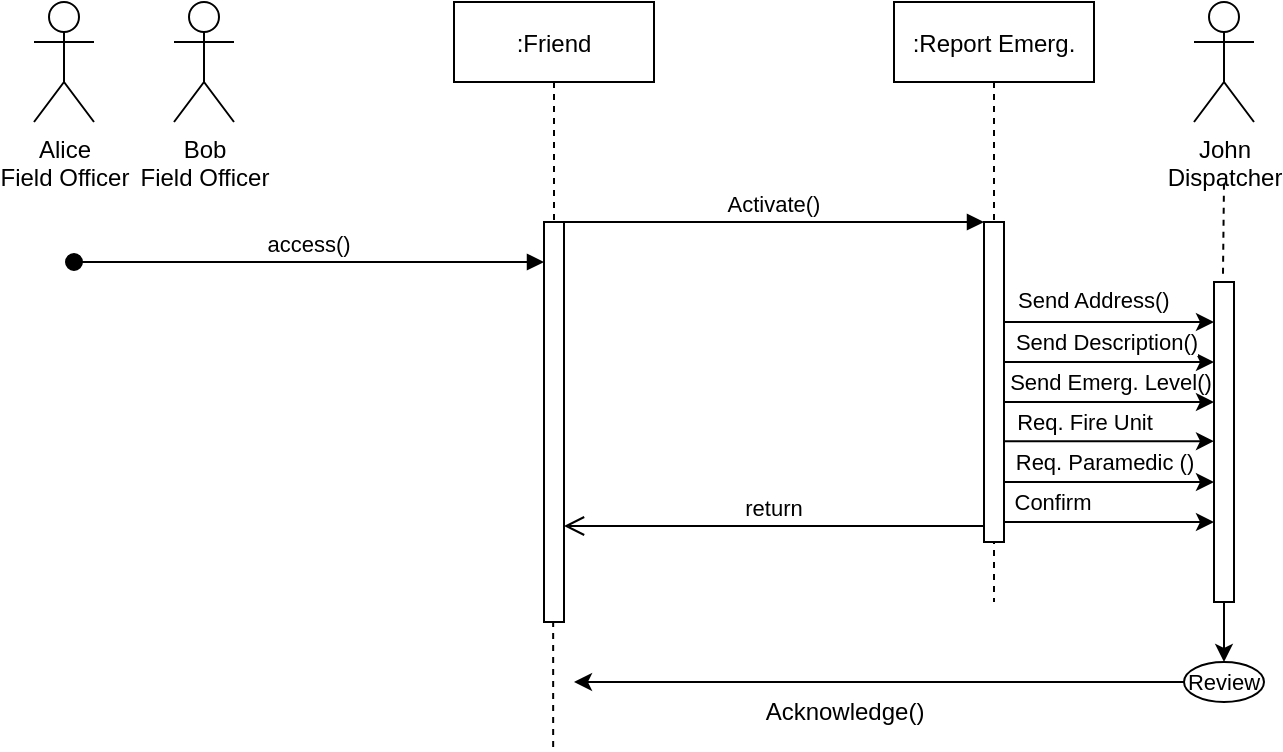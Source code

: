 <mxfile version="15.1.4" type="github">
  <diagram id="kgpKYQtTHZ0yAKxKKP6v" name="Page-1">
    <mxGraphModel dx="946" dy="534" grid="1" gridSize="10" guides="1" tooltips="1" connect="1" arrows="1" fold="1" page="1" pageScale="1" pageWidth="850" pageHeight="1100" math="0" shadow="0">
      <root>
        <mxCell id="0" />
        <mxCell id="1" parent="0" />
        <mxCell id="3nuBFxr9cyL0pnOWT2aG-1" value=":Friend" style="shape=umlLifeline;perimeter=lifelinePerimeter;container=1;collapsible=0;recursiveResize=0;rounded=0;shadow=0;strokeWidth=1;" parent="1" vertex="1">
          <mxGeometry x="310" y="70" width="100" height="310" as="geometry" />
        </mxCell>
        <mxCell id="3nuBFxr9cyL0pnOWT2aG-2" value="" style="points=[];perimeter=orthogonalPerimeter;rounded=0;shadow=0;strokeWidth=1;" parent="3nuBFxr9cyL0pnOWT2aG-1" vertex="1">
          <mxGeometry x="45" y="110" width="10" height="200" as="geometry" />
        </mxCell>
        <mxCell id="3nuBFxr9cyL0pnOWT2aG-3" value="access()" style="verticalAlign=bottom;startArrow=oval;endArrow=block;startSize=8;shadow=0;strokeWidth=1;" parent="3nuBFxr9cyL0pnOWT2aG-1" target="3nuBFxr9cyL0pnOWT2aG-2" edge="1">
          <mxGeometry relative="1" as="geometry">
            <mxPoint x="-190" y="130" as="sourcePoint" />
          </mxGeometry>
        </mxCell>
        <mxCell id="3nuBFxr9cyL0pnOWT2aG-5" value=":Report Emerg." style="shape=umlLifeline;perimeter=lifelinePerimeter;container=1;collapsible=0;recursiveResize=0;rounded=0;shadow=0;strokeWidth=1;" parent="1" vertex="1">
          <mxGeometry x="530" y="70" width="100" height="300" as="geometry" />
        </mxCell>
        <mxCell id="3nuBFxr9cyL0pnOWT2aG-6" value="" style="points=[];perimeter=orthogonalPerimeter;rounded=0;shadow=0;strokeWidth=1;" parent="3nuBFxr9cyL0pnOWT2aG-5" vertex="1">
          <mxGeometry x="45" y="110" width="10" height="160" as="geometry" />
        </mxCell>
        <mxCell id="3nuBFxr9cyL0pnOWT2aG-7" value="return" style="verticalAlign=bottom;endArrow=open;endSize=8;exitX=0;exitY=0.95;shadow=0;strokeWidth=1;" parent="1" source="3nuBFxr9cyL0pnOWT2aG-6" target="3nuBFxr9cyL0pnOWT2aG-2" edge="1">
          <mxGeometry relative="1" as="geometry">
            <mxPoint x="630" y="226" as="targetPoint" />
          </mxGeometry>
        </mxCell>
        <mxCell id="3nuBFxr9cyL0pnOWT2aG-8" value="Activate()" style="verticalAlign=bottom;endArrow=block;entryX=0;entryY=0;shadow=0;strokeWidth=1;" parent="1" source="3nuBFxr9cyL0pnOWT2aG-2" target="3nuBFxr9cyL0pnOWT2aG-6" edge="1">
          <mxGeometry relative="1" as="geometry">
            <mxPoint x="630" y="150" as="sourcePoint" />
          </mxGeometry>
        </mxCell>
        <mxCell id="0zfhSqMlAeVRX38XhU8a-1" value="Alice&lt;br&gt;Field Officer" style="shape=umlActor;verticalLabelPosition=bottom;verticalAlign=top;html=1;outlineConnect=0;" vertex="1" parent="1">
          <mxGeometry x="100" y="70" width="30" height="60" as="geometry" />
        </mxCell>
        <mxCell id="0zfhSqMlAeVRX38XhU8a-2" value="Bob&lt;br&gt;Field Officer" style="shape=umlActor;verticalLabelPosition=bottom;verticalAlign=top;html=1;outlineConnect=0;" vertex="1" parent="1">
          <mxGeometry x="170" y="70" width="30" height="60" as="geometry" />
        </mxCell>
        <mxCell id="0zfhSqMlAeVRX38XhU8a-6" value="John&lt;br&gt;Dispatcher" style="shape=umlActor;verticalLabelPosition=bottom;verticalAlign=top;html=1;outlineConnect=0;" vertex="1" parent="1">
          <mxGeometry x="680" y="70" width="30" height="60" as="geometry" />
        </mxCell>
        <mxCell id="0zfhSqMlAeVRX38XhU8a-28" value="" style="edgeStyle=orthogonalEdgeStyle;rounded=0;orthogonalLoop=1;jettySize=auto;html=1;startArrow=none;startFill=0;strokeColor=#000000;" edge="1" parent="1" source="0zfhSqMlAeVRX38XhU8a-8" target="0zfhSqMlAeVRX38XhU8a-27">
          <mxGeometry relative="1" as="geometry" />
        </mxCell>
        <mxCell id="0zfhSqMlAeVRX38XhU8a-8" value="" style="points=[];perimeter=orthogonalPerimeter;rounded=0;shadow=0;strokeWidth=1;" vertex="1" parent="1">
          <mxGeometry x="690" y="210" width="10" height="160" as="geometry" />
        </mxCell>
        <mxCell id="0zfhSqMlAeVRX38XhU8a-11" value="" style="endArrow=none;dashed=1;html=1;exitX=0.45;exitY=-0.026;exitDx=0;exitDy=0;exitPerimeter=0;" edge="1" parent="1" source="0zfhSqMlAeVRX38XhU8a-8">
          <mxGeometry width="50" height="50" relative="1" as="geometry">
            <mxPoint x="695" y="200" as="sourcePoint" />
            <mxPoint x="695" y="160" as="targetPoint" />
          </mxGeometry>
        </mxCell>
        <mxCell id="0zfhSqMlAeVRX38XhU8a-13" value="" style="edgeStyle=orthogonalEdgeStyle;rounded=0;orthogonalLoop=1;jettySize=auto;html=1;startArrow=none;startFill=0;" edge="1" parent="1" source="3nuBFxr9cyL0pnOWT2aG-6" target="0zfhSqMlAeVRX38XhU8a-8">
          <mxGeometry relative="1" as="geometry">
            <Array as="points">
              <mxPoint x="670" y="250" />
              <mxPoint x="670" y="250" />
            </Array>
          </mxGeometry>
        </mxCell>
        <mxCell id="0zfhSqMlAeVRX38XhU8a-22" value="Send Description()" style="edgeLabel;html=1;align=center;verticalAlign=middle;resizable=0;points=[];" vertex="1" connectable="0" parent="0zfhSqMlAeVRX38XhU8a-13">
          <mxGeometry x="0.578" y="-1" relative="1" as="geometry">
            <mxPoint x="-32" y="-11" as="offset" />
          </mxGeometry>
        </mxCell>
        <mxCell id="0zfhSqMlAeVRX38XhU8a-14" value="" style="edgeStyle=orthogonalEdgeStyle;rounded=0;orthogonalLoop=1;jettySize=auto;html=1;startArrow=none;startFill=0;" edge="1" parent="1">
          <mxGeometry relative="1" as="geometry">
            <mxPoint x="585" y="230" as="sourcePoint" />
            <mxPoint x="690" y="230" as="targetPoint" />
            <Array as="points">
              <mxPoint x="670" y="230" />
              <mxPoint x="670" y="230" />
            </Array>
          </mxGeometry>
        </mxCell>
        <mxCell id="0zfhSqMlAeVRX38XhU8a-15" value="" style="edgeStyle=orthogonalEdgeStyle;rounded=0;orthogonalLoop=1;jettySize=auto;html=1;startArrow=none;startFill=0;" edge="1" parent="1">
          <mxGeometry relative="1" as="geometry">
            <mxPoint x="585" y="270" as="sourcePoint" />
            <mxPoint x="690" y="270" as="targetPoint" />
            <Array as="points">
              <mxPoint x="670" y="270" />
              <mxPoint x="670" y="270" />
            </Array>
          </mxGeometry>
        </mxCell>
        <mxCell id="0zfhSqMlAeVRX38XhU8a-16" value="" style="edgeStyle=orthogonalEdgeStyle;rounded=0;orthogonalLoop=1;jettySize=auto;html=1;startArrow=none;startFill=0;" edge="1" parent="1">
          <mxGeometry relative="1" as="geometry">
            <mxPoint x="585" y="310" as="sourcePoint" />
            <mxPoint x="690" y="310" as="targetPoint" />
            <Array as="points">
              <mxPoint x="670" y="310" />
              <mxPoint x="670" y="310" />
            </Array>
          </mxGeometry>
        </mxCell>
        <mxCell id="0zfhSqMlAeVRX38XhU8a-17" value="" style="edgeStyle=orthogonalEdgeStyle;rounded=0;orthogonalLoop=1;jettySize=auto;html=1;startArrow=none;startFill=0;" edge="1" parent="1">
          <mxGeometry relative="1" as="geometry">
            <mxPoint x="585" y="289.58" as="sourcePoint" />
            <mxPoint x="690" y="289.58" as="targetPoint" />
            <Array as="points">
              <mxPoint x="670" y="289.58" />
              <mxPoint x="670" y="289.58" />
            </Array>
          </mxGeometry>
        </mxCell>
        <mxCell id="0zfhSqMlAeVRX38XhU8a-18" value="" style="edgeStyle=orthogonalEdgeStyle;rounded=0;orthogonalLoop=1;jettySize=auto;html=1;startArrow=none;startFill=0;" edge="1" parent="1">
          <mxGeometry relative="1" as="geometry">
            <mxPoint x="585" y="330" as="sourcePoint" />
            <mxPoint x="690" y="330" as="targetPoint" />
            <Array as="points">
              <mxPoint x="670" y="330" />
              <mxPoint x="670" y="330" />
            </Array>
          </mxGeometry>
        </mxCell>
        <mxCell id="0zfhSqMlAeVRX38XhU8a-20" value="&lt;span style=&quot;color: rgb(0 , 0 , 0) ; font-family: &amp;#34;helvetica&amp;#34; ; font-size: 11px ; font-style: normal ; font-weight: 400 ; letter-spacing: normal ; text-align: center ; text-indent: 0px ; text-transform: none ; word-spacing: 0px ; background-color: rgb(255 , 255 , 255) ; display: inline ; float: none&quot;&gt;Send Address()&lt;/span&gt;" style="text;whiteSpace=wrap;html=1;" vertex="1" parent="1">
          <mxGeometry x="590" y="205" width="80" height="30" as="geometry" />
        </mxCell>
        <mxCell id="0zfhSqMlAeVRX38XhU8a-23" value="&lt;font style=&quot;font-size: 11px&quot;&gt;Send Emerg. Level()&lt;/font&gt;" style="text;html=1;align=center;verticalAlign=middle;resizable=0;points=[];autosize=1;strokeColor=none;fillColor=none;" vertex="1" parent="1">
          <mxGeometry x="578" y="250" width="120" height="20" as="geometry" />
        </mxCell>
        <mxCell id="0zfhSqMlAeVRX38XhU8a-24" value="&lt;font style=&quot;font-size: 11px&quot;&gt;Req. Paramedic ()&lt;/font&gt;" style="text;html=1;align=center;verticalAlign=middle;resizable=0;points=[];autosize=1;strokeColor=none;fillColor=none;" vertex="1" parent="1">
          <mxGeometry x="585" y="290" width="100" height="20" as="geometry" />
        </mxCell>
        <mxCell id="0zfhSqMlAeVRX38XhU8a-25" value="&lt;font style=&quot;font-size: 11px&quot;&gt;Req. Fire Unit&lt;/font&gt;" style="text;html=1;align=center;verticalAlign=middle;resizable=0;points=[];autosize=1;strokeColor=none;fillColor=none;" vertex="1" parent="1">
          <mxGeometry x="585" y="270" width="80" height="20" as="geometry" />
        </mxCell>
        <mxCell id="0zfhSqMlAeVRX38XhU8a-26" value="&lt;font style=&quot;font-size: 11px&quot;&gt;Confirm&lt;/font&gt;" style="text;html=1;align=center;verticalAlign=middle;resizable=0;points=[];autosize=1;strokeColor=none;fillColor=none;" vertex="1" parent="1">
          <mxGeometry x="584" y="310" width="50" height="20" as="geometry" />
        </mxCell>
        <mxCell id="0zfhSqMlAeVRX38XhU8a-29" style="edgeStyle=orthogonalEdgeStyle;rounded=0;orthogonalLoop=1;jettySize=auto;html=1;startArrow=none;startFill=0;strokeColor=#000000;" edge="1" parent="1" source="0zfhSqMlAeVRX38XhU8a-27">
          <mxGeometry relative="1" as="geometry">
            <mxPoint x="370" y="410" as="targetPoint" />
            <Array as="points">
              <mxPoint x="380" y="410" />
            </Array>
          </mxGeometry>
        </mxCell>
        <mxCell id="0zfhSqMlAeVRX38XhU8a-27" value="&lt;font style=&quot;font-size: 11px&quot;&gt;Review&lt;/font&gt;" style="ellipse;whiteSpace=wrap;html=1;rounded=0;shadow=0;strokeWidth=1;" vertex="1" parent="1">
          <mxGeometry x="675" y="400" width="40" height="20" as="geometry" />
        </mxCell>
        <mxCell id="0zfhSqMlAeVRX38XhU8a-31" value="" style="endArrow=none;dashed=1;html=1;strokeColor=#000000;" edge="1" parent="1">
          <mxGeometry width="50" height="50" relative="1" as="geometry">
            <mxPoint x="359.58" y="442.5" as="sourcePoint" />
            <mxPoint x="359.58" y="377.5" as="targetPoint" />
          </mxGeometry>
        </mxCell>
        <mxCell id="0zfhSqMlAeVRX38XhU8a-32" value="Acknowledge()" style="text;html=1;align=center;verticalAlign=middle;resizable=0;points=[];autosize=1;strokeColor=none;fillColor=none;" vertex="1" parent="1">
          <mxGeometry x="460" y="415" width="90" height="20" as="geometry" />
        </mxCell>
      </root>
    </mxGraphModel>
  </diagram>
</mxfile>
